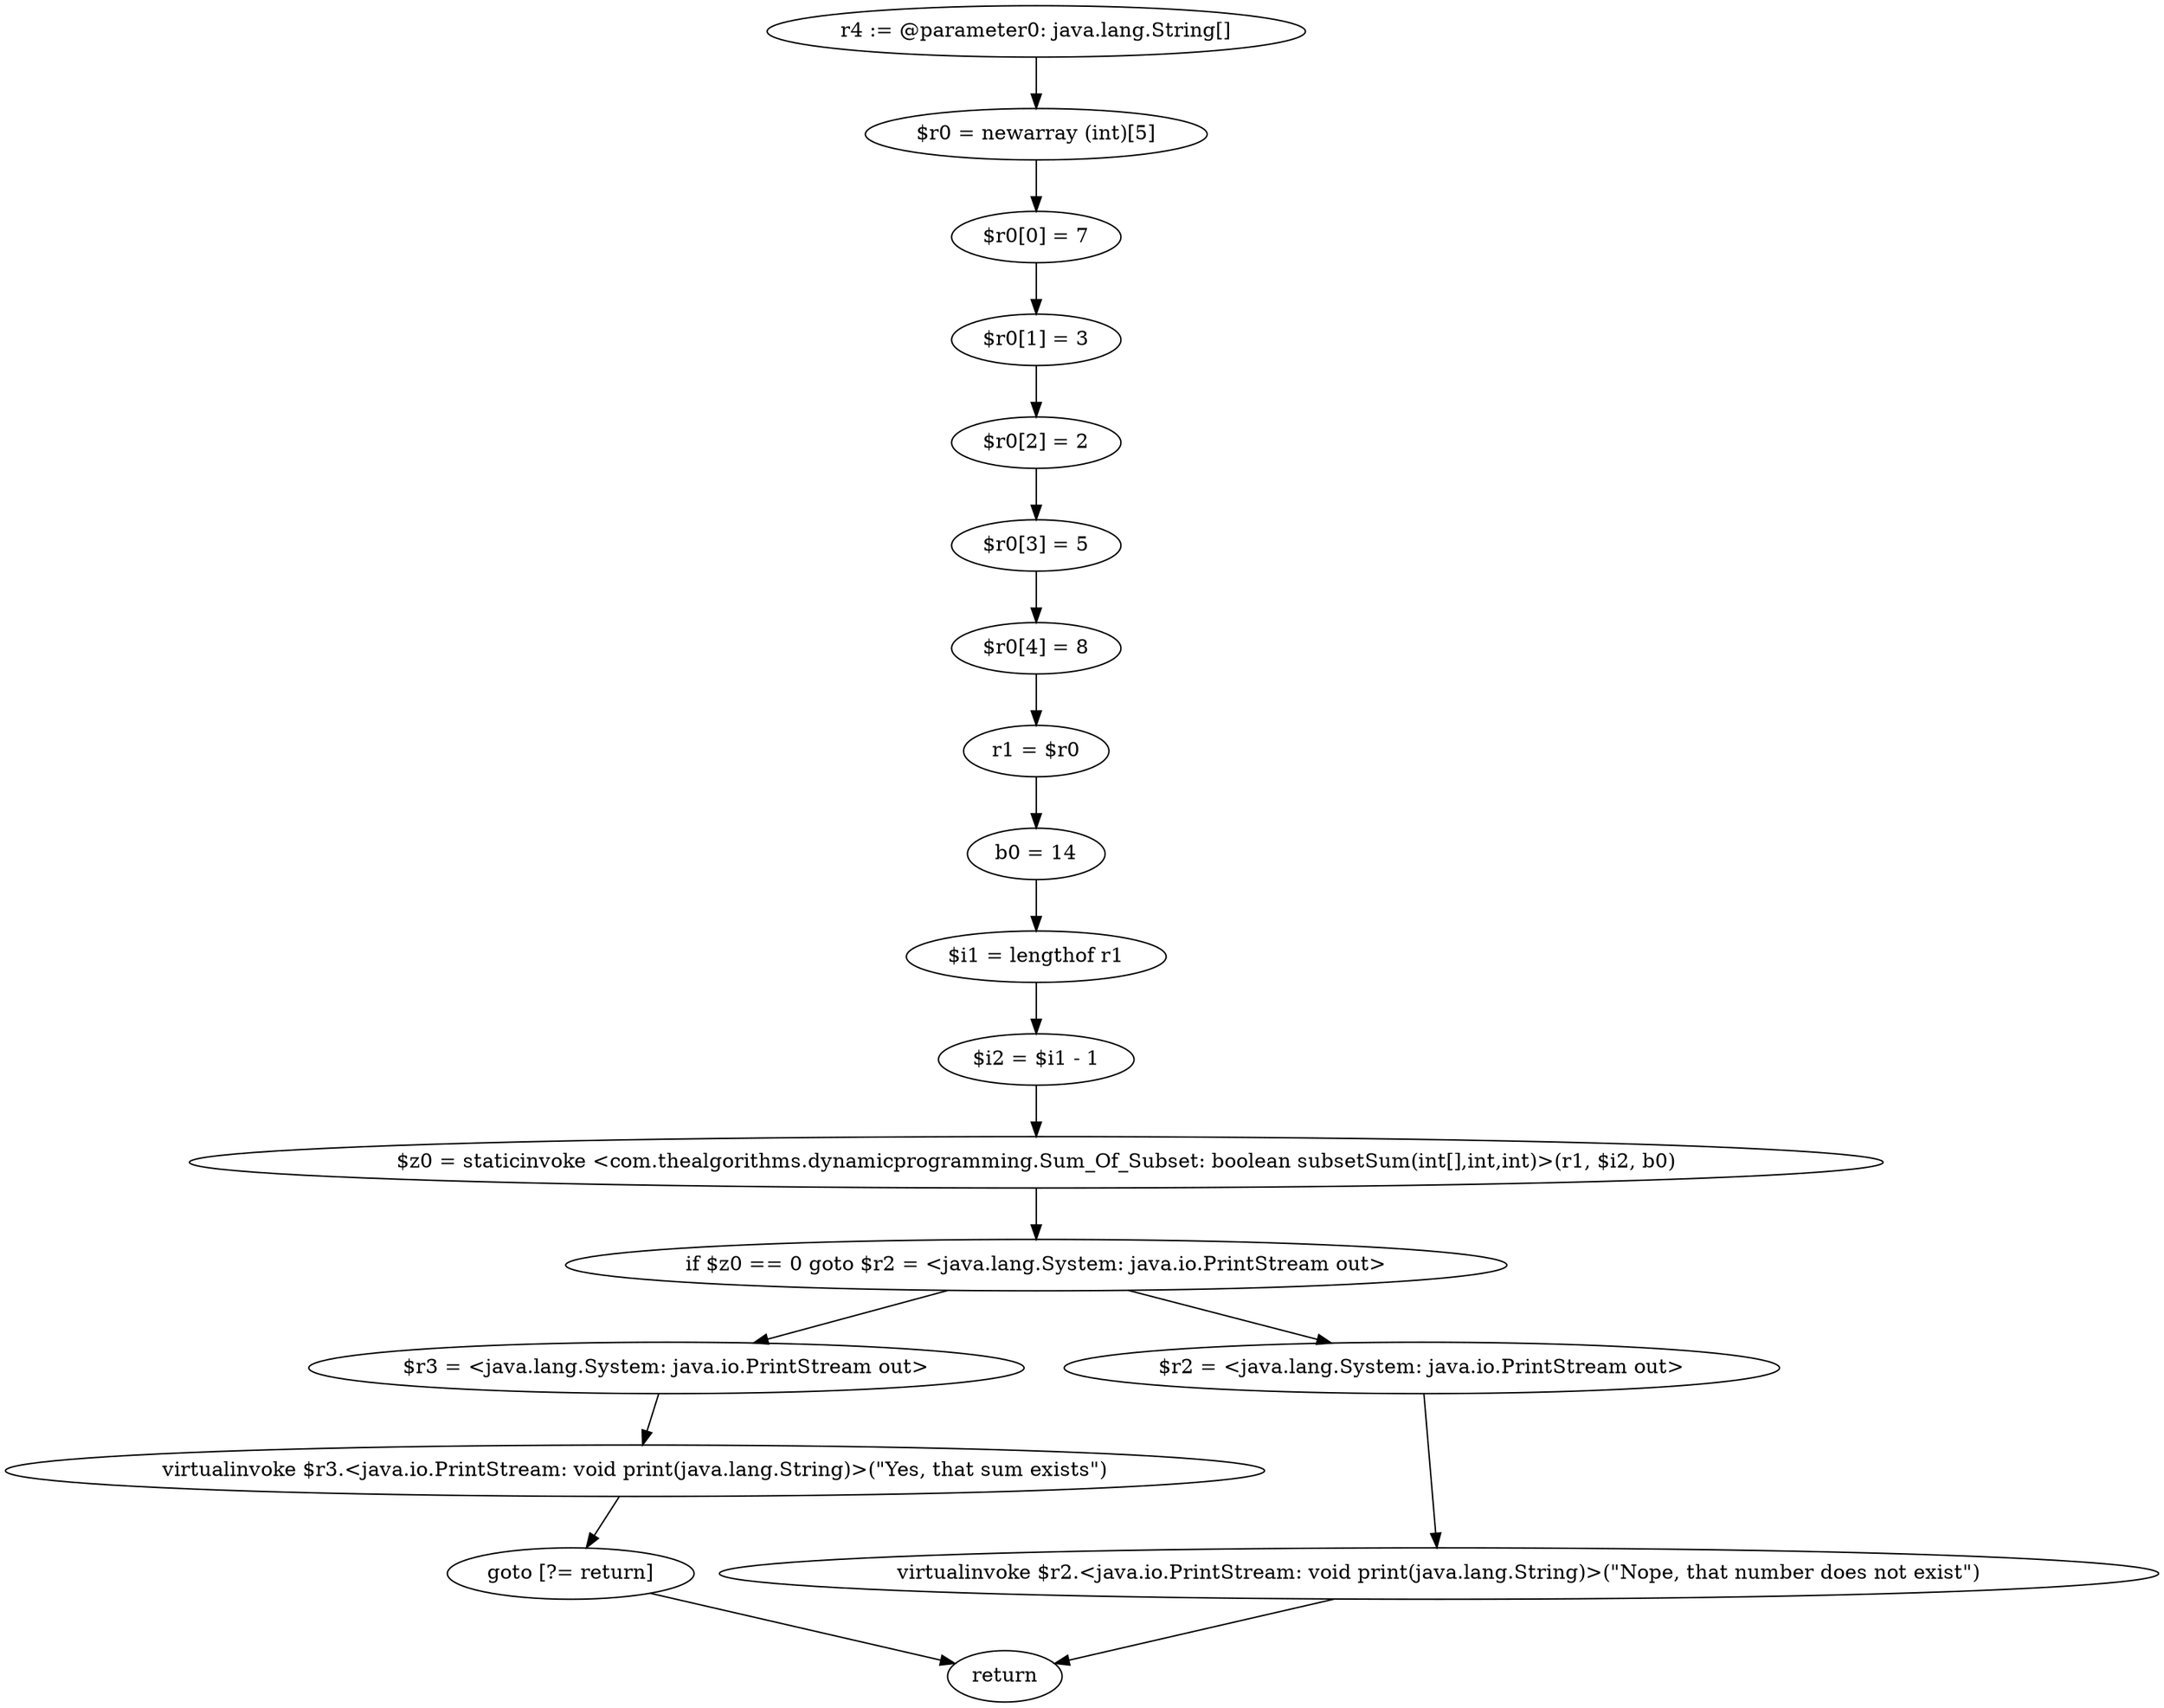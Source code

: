 digraph "unitGraph" {
    "r4 := @parameter0: java.lang.String[]"
    "$r0 = newarray (int)[5]"
    "$r0[0] = 7"
    "$r0[1] = 3"
    "$r0[2] = 2"
    "$r0[3] = 5"
    "$r0[4] = 8"
    "r1 = $r0"
    "b0 = 14"
    "$i1 = lengthof r1"
    "$i2 = $i1 - 1"
    "$z0 = staticinvoke <com.thealgorithms.dynamicprogramming.Sum_Of_Subset: boolean subsetSum(int[],int,int)>(r1, $i2, b0)"
    "if $z0 == 0 goto $r2 = <java.lang.System: java.io.PrintStream out>"
    "$r3 = <java.lang.System: java.io.PrintStream out>"
    "virtualinvoke $r3.<java.io.PrintStream: void print(java.lang.String)>(\"Yes, that sum exists\")"
    "goto [?= return]"
    "$r2 = <java.lang.System: java.io.PrintStream out>"
    "virtualinvoke $r2.<java.io.PrintStream: void print(java.lang.String)>(\"Nope, that number does not exist\")"
    "return"
    "r4 := @parameter0: java.lang.String[]"->"$r0 = newarray (int)[5]";
    "$r0 = newarray (int)[5]"->"$r0[0] = 7";
    "$r0[0] = 7"->"$r0[1] = 3";
    "$r0[1] = 3"->"$r0[2] = 2";
    "$r0[2] = 2"->"$r0[3] = 5";
    "$r0[3] = 5"->"$r0[4] = 8";
    "$r0[4] = 8"->"r1 = $r0";
    "r1 = $r0"->"b0 = 14";
    "b0 = 14"->"$i1 = lengthof r1";
    "$i1 = lengthof r1"->"$i2 = $i1 - 1";
    "$i2 = $i1 - 1"->"$z0 = staticinvoke <com.thealgorithms.dynamicprogramming.Sum_Of_Subset: boolean subsetSum(int[],int,int)>(r1, $i2, b0)";
    "$z0 = staticinvoke <com.thealgorithms.dynamicprogramming.Sum_Of_Subset: boolean subsetSum(int[],int,int)>(r1, $i2, b0)"->"if $z0 == 0 goto $r2 = <java.lang.System: java.io.PrintStream out>";
    "if $z0 == 0 goto $r2 = <java.lang.System: java.io.PrintStream out>"->"$r3 = <java.lang.System: java.io.PrintStream out>";
    "if $z0 == 0 goto $r2 = <java.lang.System: java.io.PrintStream out>"->"$r2 = <java.lang.System: java.io.PrintStream out>";
    "$r3 = <java.lang.System: java.io.PrintStream out>"->"virtualinvoke $r3.<java.io.PrintStream: void print(java.lang.String)>(\"Yes, that sum exists\")";
    "virtualinvoke $r3.<java.io.PrintStream: void print(java.lang.String)>(\"Yes, that sum exists\")"->"goto [?= return]";
    "goto [?= return]"->"return";
    "$r2 = <java.lang.System: java.io.PrintStream out>"->"virtualinvoke $r2.<java.io.PrintStream: void print(java.lang.String)>(\"Nope, that number does not exist\")";
    "virtualinvoke $r2.<java.io.PrintStream: void print(java.lang.String)>(\"Nope, that number does not exist\")"->"return";
}
